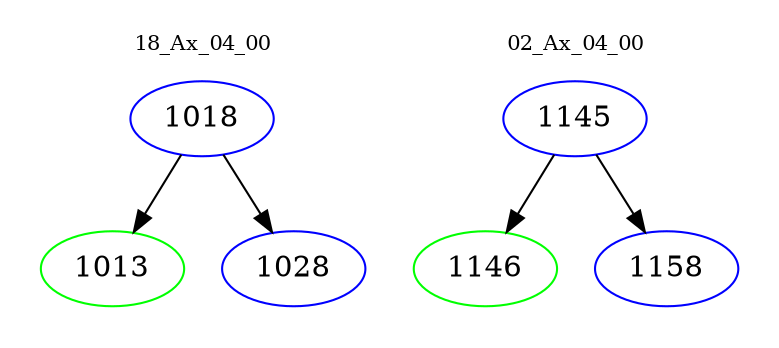 digraph{
subgraph cluster_0 {
color = white
label = "18_Ax_04_00";
fontsize=10;
T0_1018 [label="1018", color="blue"]
T0_1018 -> T0_1013 [color="black"]
T0_1013 [label="1013", color="green"]
T0_1018 -> T0_1028 [color="black"]
T0_1028 [label="1028", color="blue"]
}
subgraph cluster_1 {
color = white
label = "02_Ax_04_00";
fontsize=10;
T1_1145 [label="1145", color="blue"]
T1_1145 -> T1_1146 [color="black"]
T1_1146 [label="1146", color="green"]
T1_1145 -> T1_1158 [color="black"]
T1_1158 [label="1158", color="blue"]
}
}
